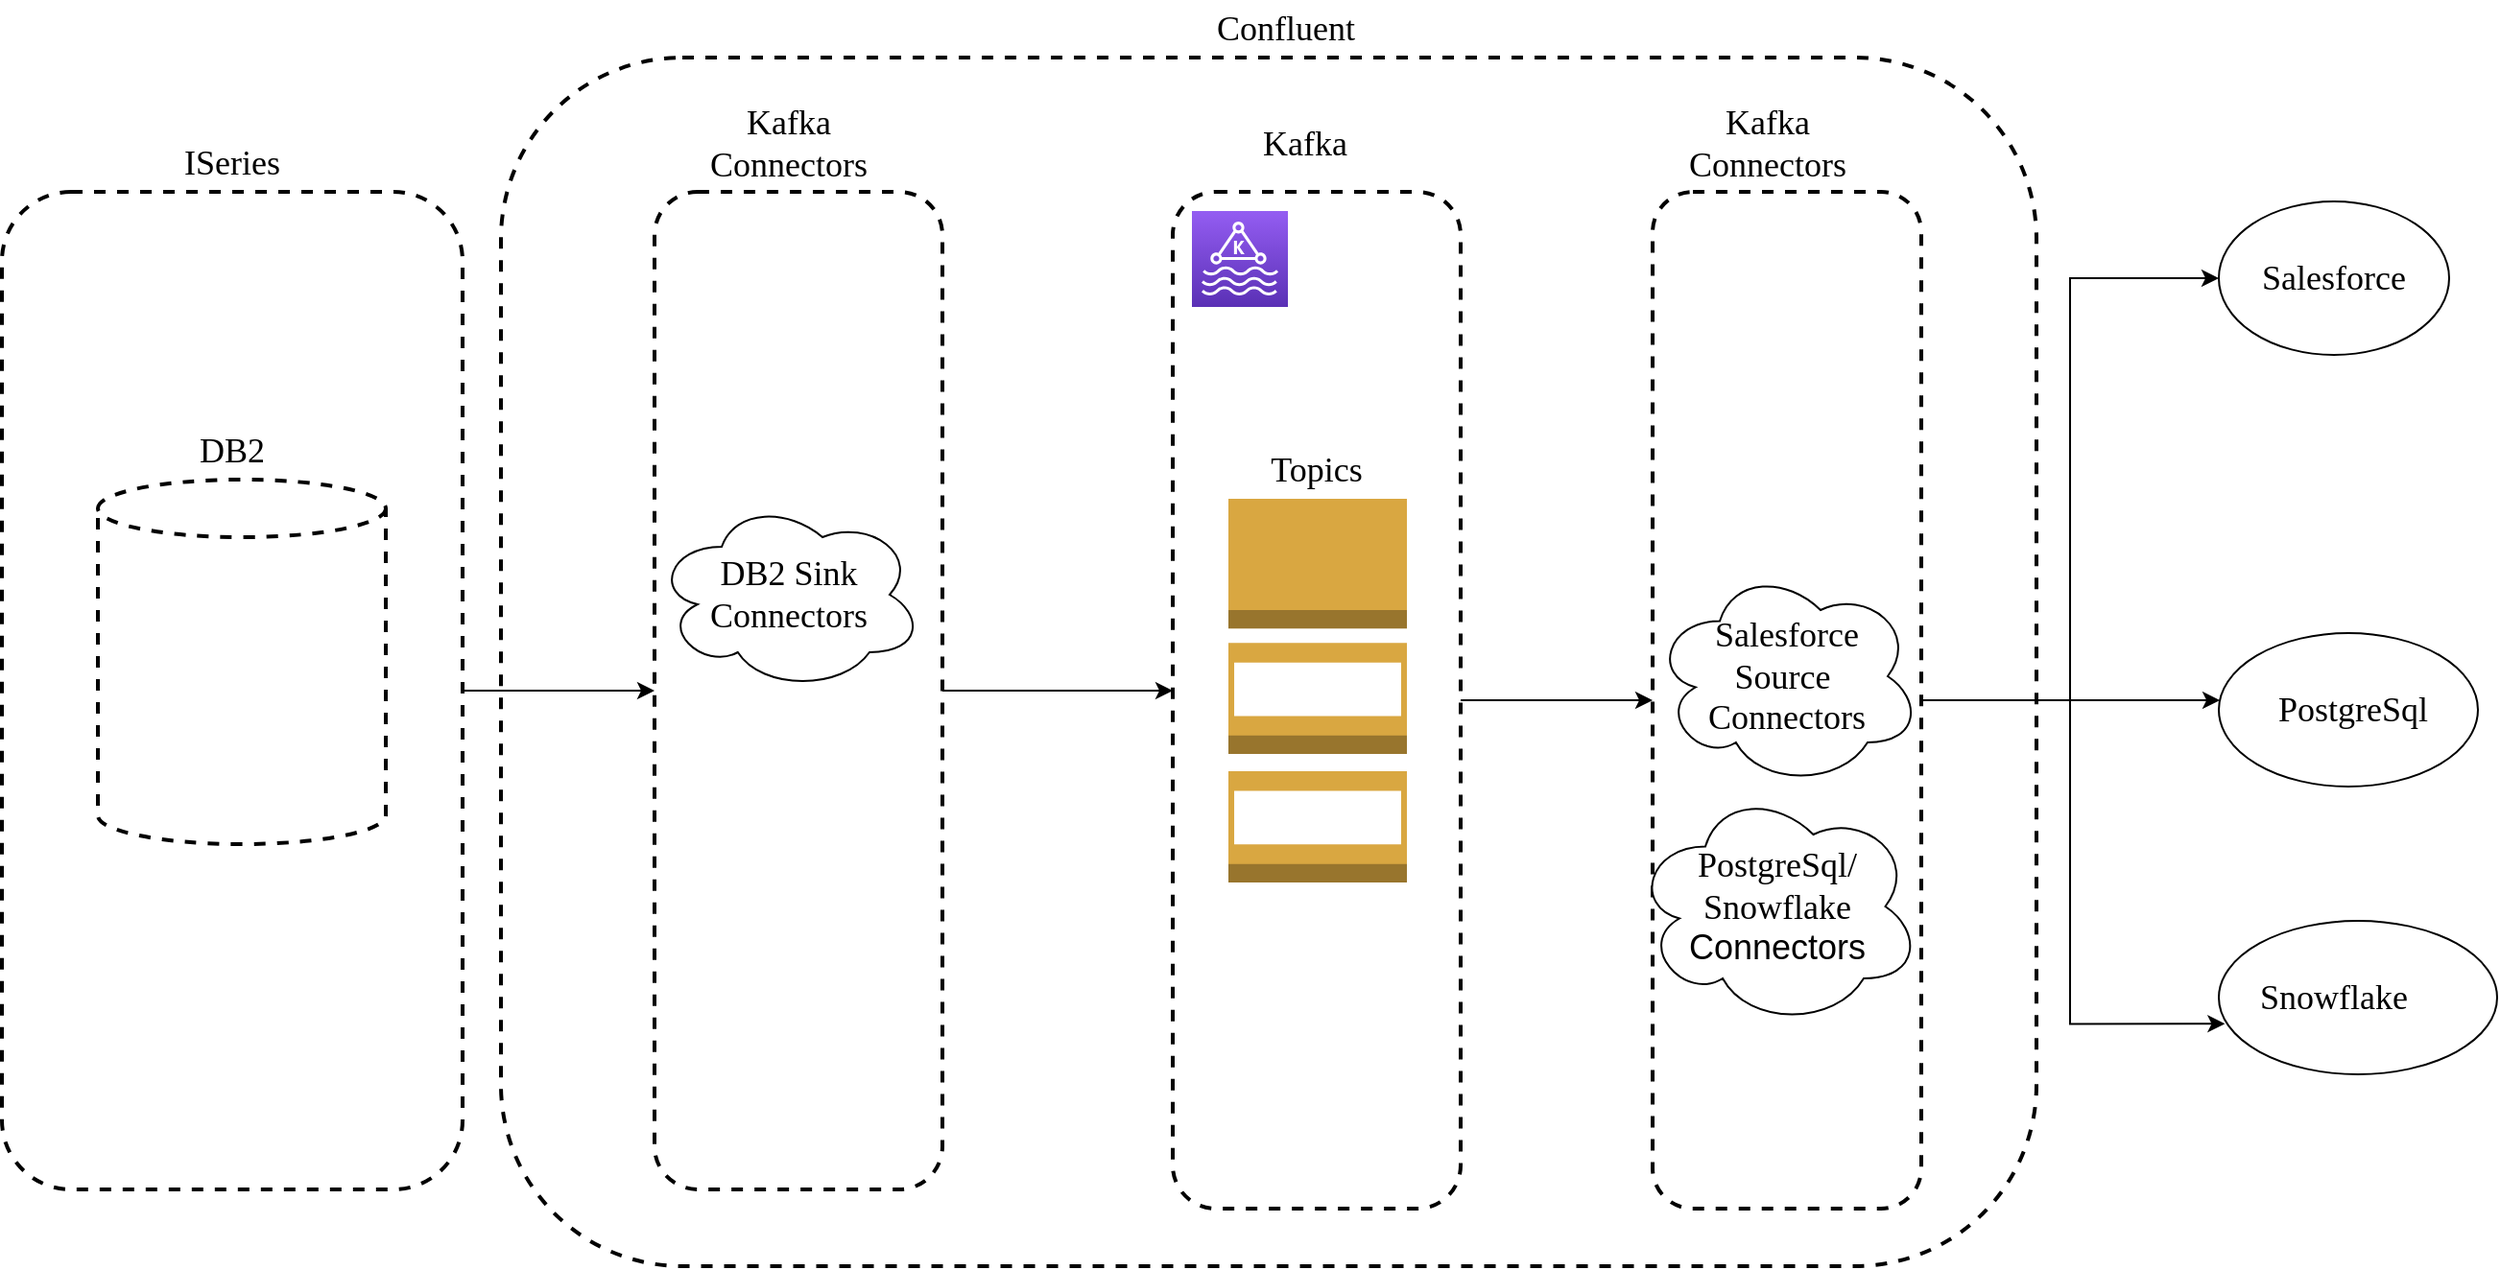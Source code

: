 <mxfile version="21.3.4" type="github">
  <diagram name="Page-1" id="VQZdKpPrleIzMY6RpKWf">
    <mxGraphModel dx="1575" dy="1794" grid="1" gridSize="10" guides="1" tooltips="1" connect="1" arrows="1" fold="1" page="1" pageScale="1" pageWidth="850" pageHeight="1100" math="0" shadow="0">
      <root>
        <mxCell id="0" />
        <mxCell id="1" parent="0" />
        <mxCell id="w8bIDwmrlHGL5h1LT7zL-42" value="" style="rounded=1;whiteSpace=wrap;html=1;dashed=1;strokeWidth=2;" vertex="1" parent="1">
          <mxGeometry x="320" width="800" height="630" as="geometry" />
        </mxCell>
        <mxCell id="w8bIDwmrlHGL5h1LT7zL-29" style="edgeStyle=orthogonalEdgeStyle;rounded=0;orthogonalLoop=1;jettySize=auto;html=1;entryX=0;entryY=0.5;entryDx=0;entryDy=0;" edge="1" parent="1" source="w8bIDwmrlHGL5h1LT7zL-2" target="w8bIDwmrlHGL5h1LT7zL-9">
          <mxGeometry relative="1" as="geometry" />
        </mxCell>
        <mxCell id="w8bIDwmrlHGL5h1LT7zL-2" value="" style="rounded=1;whiteSpace=wrap;html=1;strokeWidth=2;dashed=1;" vertex="1" parent="1">
          <mxGeometry x="60" y="70" width="240" height="520" as="geometry" />
        </mxCell>
        <mxCell id="w8bIDwmrlHGL5h1LT7zL-3" value="&lt;font face=&quot;Times New Roman&quot; style=&quot;font-size: 18px;&quot;&gt;ISeries&lt;/font&gt;" style="text;html=1;strokeColor=none;fillColor=none;align=center;verticalAlign=middle;whiteSpace=wrap;rounded=0;" vertex="1" parent="1">
          <mxGeometry x="150" y="40" width="60" height="30" as="geometry" />
        </mxCell>
        <mxCell id="w8bIDwmrlHGL5h1LT7zL-4" value="" style="shape=cylinder3;whiteSpace=wrap;html=1;boundedLbl=1;backgroundOutline=1;size=15;dashed=1;strokeWidth=2;" vertex="1" parent="1">
          <mxGeometry x="110" y="220" width="150" height="190" as="geometry" />
        </mxCell>
        <mxCell id="w8bIDwmrlHGL5h1LT7zL-5" value="&lt;font style=&quot;font-size: 18px;&quot; face=&quot;Times New Roman&quot;&gt;DB2&lt;/font&gt;" style="text;html=1;strokeColor=none;fillColor=none;align=center;verticalAlign=middle;whiteSpace=wrap;rounded=0;" vertex="1" parent="1">
          <mxGeometry x="150" y="190" width="60" height="30" as="geometry" />
        </mxCell>
        <mxCell id="w8bIDwmrlHGL5h1LT7zL-31" style="edgeStyle=orthogonalEdgeStyle;rounded=0;orthogonalLoop=1;jettySize=auto;html=1;entryX=0;entryY=0.5;entryDx=0;entryDy=0;" edge="1" parent="1" source="w8bIDwmrlHGL5h1LT7zL-6" target="w8bIDwmrlHGL5h1LT7zL-27">
          <mxGeometry relative="1" as="geometry" />
        </mxCell>
        <mxCell id="w8bIDwmrlHGL5h1LT7zL-6" value="" style="rounded=1;whiteSpace=wrap;html=1;strokeWidth=2;dashed=1;" vertex="1" parent="1">
          <mxGeometry x="670" y="70" width="150" height="530" as="geometry" />
        </mxCell>
        <mxCell id="w8bIDwmrlHGL5h1LT7zL-7" value="&lt;font style=&quot;font-size: 18px;&quot; face=&quot;Times New Roman&quot;&gt;Confluent&lt;/font&gt;" style="text;html=1;strokeColor=none;fillColor=none;align=center;verticalAlign=middle;whiteSpace=wrap;rounded=0;" vertex="1" parent="1">
          <mxGeometry x="699" y="-30" width="60" height="30" as="geometry" />
        </mxCell>
        <mxCell id="w8bIDwmrlHGL5h1LT7zL-8" value="" style="sketch=0;points=[[0,0,0],[0.25,0,0],[0.5,0,0],[0.75,0,0],[1,0,0],[0,1,0],[0.25,1,0],[0.5,1,0],[0.75,1,0],[1,1,0],[0,0.25,0],[0,0.5,0],[0,0.75,0],[1,0.25,0],[1,0.5,0],[1,0.75,0]];outlineConnect=0;fontColor=#232F3E;gradientColor=#945DF2;gradientDirection=north;fillColor=#5A30B5;strokeColor=#ffffff;dashed=0;verticalLabelPosition=bottom;verticalAlign=top;align=center;html=1;fontSize=12;fontStyle=0;aspect=fixed;shape=mxgraph.aws4.resourceIcon;resIcon=mxgraph.aws4.managed_streaming_for_kafka;" vertex="1" parent="1">
          <mxGeometry x="680" y="80" width="50" height="50" as="geometry" />
        </mxCell>
        <mxCell id="w8bIDwmrlHGL5h1LT7zL-46" style="edgeStyle=orthogonalEdgeStyle;rounded=0;orthogonalLoop=1;jettySize=auto;html=1;" edge="1" parent="1" source="w8bIDwmrlHGL5h1LT7zL-9">
          <mxGeometry relative="1" as="geometry">
            <mxPoint x="670" y="330" as="targetPoint" />
            <Array as="points">
              <mxPoint x="670" y="330" />
            </Array>
          </mxGeometry>
        </mxCell>
        <mxCell id="w8bIDwmrlHGL5h1LT7zL-9" value="" style="rounded=1;whiteSpace=wrap;html=1;strokeWidth=2;dashed=1;" vertex="1" parent="1">
          <mxGeometry x="400" y="70" width="150" height="520" as="geometry" />
        </mxCell>
        <mxCell id="w8bIDwmrlHGL5h1LT7zL-10" value="&lt;font style=&quot;font-size: 18px;&quot; face=&quot;Times New Roman&quot;&gt;Kafka Connectors&lt;/font&gt;" style="text;html=1;strokeColor=none;fillColor=none;align=center;verticalAlign=middle;whiteSpace=wrap;rounded=0;" vertex="1" parent="1">
          <mxGeometry x="440" y="30" width="60" height="30" as="geometry" />
        </mxCell>
        <mxCell id="w8bIDwmrlHGL5h1LT7zL-11" value="" style="outlineConnect=0;dashed=0;verticalLabelPosition=bottom;verticalAlign=top;align=center;html=1;shape=mxgraph.aws3.topic_2;fillColor=#D9A741;gradientColor=none;" vertex="1" parent="1">
          <mxGeometry x="699" y="230" width="93" height="200" as="geometry" />
        </mxCell>
        <mxCell id="w8bIDwmrlHGL5h1LT7zL-12" value="&lt;font style=&quot;font-size: 18px;&quot; face=&quot;Times New Roman&quot;&gt;Topics&lt;/font&gt;" style="text;html=1;strokeColor=none;fillColor=none;align=center;verticalAlign=middle;whiteSpace=wrap;rounded=0;" vertex="1" parent="1">
          <mxGeometry x="715" y="200" width="60" height="30" as="geometry" />
        </mxCell>
        <mxCell id="w8bIDwmrlHGL5h1LT7zL-19" value="" style="ellipse;whiteSpace=wrap;html=1;" vertex="1" parent="1">
          <mxGeometry x="1215" y="75" width="120" height="80" as="geometry" />
        </mxCell>
        <mxCell id="w8bIDwmrlHGL5h1LT7zL-21" value="" style="ellipse;whiteSpace=wrap;html=1;" vertex="1" parent="1">
          <mxGeometry x="1215" y="450" width="145" height="80" as="geometry" />
        </mxCell>
        <mxCell id="w8bIDwmrlHGL5h1LT7zL-22" value="&lt;font face=&quot;Times New Roman&quot; style=&quot;font-size: 18px;&quot;&gt;DB2 Sink Connectors&lt;/font&gt;" style="ellipse;shape=cloud;whiteSpace=wrap;html=1;" vertex="1" parent="1">
          <mxGeometry x="400" y="230" width="140" height="100" as="geometry" />
        </mxCell>
        <mxCell id="w8bIDwmrlHGL5h1LT7zL-23" value="&lt;font style=&quot;font-size: 18px;&quot; face=&quot;Times New Roman&quot;&gt;Salesforce&lt;/font&gt;" style="text;html=1;strokeColor=none;fillColor=none;align=center;verticalAlign=middle;whiteSpace=wrap;rounded=0;" vertex="1" parent="1">
          <mxGeometry x="1245" y="100" width="60" height="30" as="geometry" />
        </mxCell>
        <mxCell id="w8bIDwmrlHGL5h1LT7zL-25" value="&lt;font style=&quot;font-size: 18px;&quot; face=&quot;Times New Roman&quot;&gt;Snowflake&lt;/font&gt;" style="text;html=1;strokeColor=none;fillColor=none;align=center;verticalAlign=middle;whiteSpace=wrap;rounded=0;" vertex="1" parent="1">
          <mxGeometry x="1245" y="475" width="60" height="30" as="geometry" />
        </mxCell>
        <mxCell id="w8bIDwmrlHGL5h1LT7zL-26" value="&lt;font face=&quot;Times New Roman&quot; style=&quot;font-size: 18px;&quot;&gt;Kafka Connectors&lt;/font&gt;" style="text;html=1;strokeColor=none;fillColor=none;align=center;verticalAlign=middle;whiteSpace=wrap;rounded=0;" vertex="1" parent="1">
          <mxGeometry x="950" y="30" width="60" height="30" as="geometry" />
        </mxCell>
        <mxCell id="w8bIDwmrlHGL5h1LT7zL-32" style="edgeStyle=orthogonalEdgeStyle;rounded=0;orthogonalLoop=1;jettySize=auto;html=1;entryX=0;entryY=0.5;entryDx=0;entryDy=0;" edge="1" parent="1" source="w8bIDwmrlHGL5h1LT7zL-27" target="w8bIDwmrlHGL5h1LT7zL-19">
          <mxGeometry relative="1" as="geometry" />
        </mxCell>
        <mxCell id="w8bIDwmrlHGL5h1LT7zL-40" style="edgeStyle=orthogonalEdgeStyle;rounded=0;orthogonalLoop=1;jettySize=auto;html=1;entryX=0.022;entryY=0.671;entryDx=0;entryDy=0;entryPerimeter=0;" edge="1" parent="1" source="w8bIDwmrlHGL5h1LT7zL-27" target="w8bIDwmrlHGL5h1LT7zL-21">
          <mxGeometry relative="1" as="geometry" />
        </mxCell>
        <mxCell id="w8bIDwmrlHGL5h1LT7zL-41" style="edgeStyle=orthogonalEdgeStyle;rounded=0;orthogonalLoop=1;jettySize=auto;html=1;" edge="1" parent="1" source="w8bIDwmrlHGL5h1LT7zL-27" target="w8bIDwmrlHGL5h1LT7zL-35">
          <mxGeometry relative="1" as="geometry">
            <Array as="points">
              <mxPoint x="1180" y="335" />
              <mxPoint x="1180" y="335" />
            </Array>
          </mxGeometry>
        </mxCell>
        <mxCell id="w8bIDwmrlHGL5h1LT7zL-27" value="" style="rounded=1;whiteSpace=wrap;html=1;strokeWidth=2;dashed=1;" vertex="1" parent="1">
          <mxGeometry x="920" y="70" width="140" height="530" as="geometry" />
        </mxCell>
        <mxCell id="w8bIDwmrlHGL5h1LT7zL-28" value="&lt;font face=&quot;Times New Roman&quot; style=&quot;&quot;&gt;&lt;span style=&quot;font-size: 18px;&quot;&gt;Salesforce &lt;br&gt;Source&amp;nbsp;&lt;br&gt;Connectors&lt;/span&gt;&lt;/font&gt;" style="ellipse;shape=cloud;whiteSpace=wrap;html=1;" vertex="1" parent="1">
          <mxGeometry x="920" y="265" width="140" height="115" as="geometry" />
        </mxCell>
        <mxCell id="w8bIDwmrlHGL5h1LT7zL-35" value="" style="ellipse;whiteSpace=wrap;html=1;" vertex="1" parent="1">
          <mxGeometry x="1215" y="300" width="135" height="80" as="geometry" />
        </mxCell>
        <mxCell id="w8bIDwmrlHGL5h1LT7zL-36" value="&lt;font style=&quot;font-size: 18px;&quot; face=&quot;Times New Roman&quot;&gt;PostgreSql&lt;/font&gt;" style="text;html=1;strokeColor=none;fillColor=none;align=center;verticalAlign=middle;whiteSpace=wrap;rounded=0;" vertex="1" parent="1">
          <mxGeometry x="1255" y="325" width="60" height="30" as="geometry" />
        </mxCell>
        <mxCell id="w8bIDwmrlHGL5h1LT7zL-44" value="&lt;font style=&quot;font-size: 18px;&quot; face=&quot;Times New Roman&quot;&gt;Kafka&lt;/font&gt;" style="text;html=1;strokeColor=none;fillColor=none;align=center;verticalAlign=middle;whiteSpace=wrap;rounded=0;" vertex="1" parent="1">
          <mxGeometry x="709" y="30" width="60" height="30" as="geometry" />
        </mxCell>
        <mxCell id="w8bIDwmrlHGL5h1LT7zL-54" value="&lt;font style=&quot;font-size: 18px;&quot;&gt;&lt;font face=&quot;Times New Roman&quot;&gt;PostgreSql/&lt;br&gt;Snowflake&lt;br&gt;&lt;/font&gt;Connectors&lt;/font&gt;" style="ellipse;shape=cloud;whiteSpace=wrap;html=1;" vertex="1" parent="1">
          <mxGeometry x="910" y="380" width="150" height="125" as="geometry" />
        </mxCell>
        <mxCell id="w8bIDwmrlHGL5h1LT7zL-60" style="edgeStyle=orthogonalEdgeStyle;rounded=0;orthogonalLoop=1;jettySize=auto;html=1;entryX=-0.001;entryY=0.519;entryDx=0;entryDy=0;entryPerimeter=0;" edge="1" parent="1" target="w8bIDwmrlHGL5h1LT7zL-57">
          <mxGeometry relative="1" as="geometry">
            <mxPoint x="230" y="-615" as="sourcePoint" />
          </mxGeometry>
        </mxCell>
      </root>
    </mxGraphModel>
  </diagram>
</mxfile>
